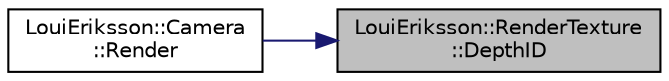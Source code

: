digraph "LouiEriksson::RenderTexture::DepthID"
{
 // LATEX_PDF_SIZE
  edge [fontname="Helvetica",fontsize="10",labelfontname="Helvetica",labelfontsize="10"];
  node [fontname="Helvetica",fontsize="10",shape=record];
  rankdir="RL";
  Node1 [label="LouiEriksson::RenderTexture\l::DepthID",height=0.2,width=0.4,color="black", fillcolor="grey75", style="filled", fontcolor="black",tooltip="Get the ID of the depth attachment."];
  Node1 -> Node2 [dir="back",color="midnightblue",fontsize="10",style="solid"];
  Node2 [label="LouiEriksson::Camera\l::Render",height=0.2,width=0.4,color="black", fillcolor="white", style="filled",URL="$class_loui_eriksson_1_1_camera.html#acb96e3b1e18dddebd14938b566552559",tooltip="Renders each Renderer using the Camera."];
}
